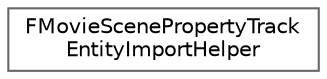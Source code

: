 digraph "Graphical Class Hierarchy"
{
 // INTERACTIVE_SVG=YES
 // LATEX_PDF_SIZE
  bgcolor="transparent";
  edge [fontname=Helvetica,fontsize=10,labelfontname=Helvetica,labelfontsize=10];
  node [fontname=Helvetica,fontsize=10,shape=box,height=0.2,width=0.4];
  rankdir="LR";
  Node0 [id="Node000000",label="FMovieScenePropertyTrack\lEntityImportHelper",height=0.2,width=0.4,color="grey40", fillcolor="white", style="filled",URL="$d9/d46/structFMovieScenePropertyTrackEntityImportHelper.html",tooltip="Base class for tracks that animate an object property."];
}
